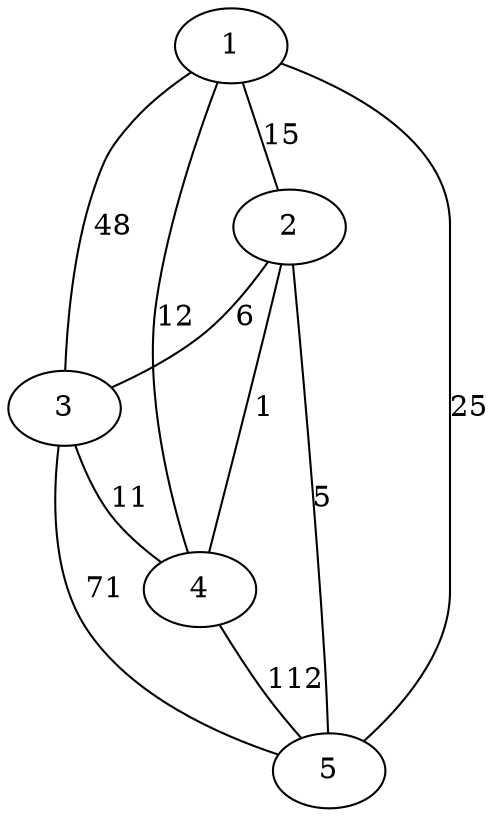 graph G {
1
2
3
4
5

1 -- 2 [label=15]
1 -- 3 [label=48]
2 -- 4 [label=1]
2 -- 3 [label=6]
3 -- 4 [label=11]
3 -- 5 [label=71]
4 -- 1 [label=12]
4 -- 5 [label=112]
5 -- 2 [label=5]
5 -- 1 [label=25]
}
